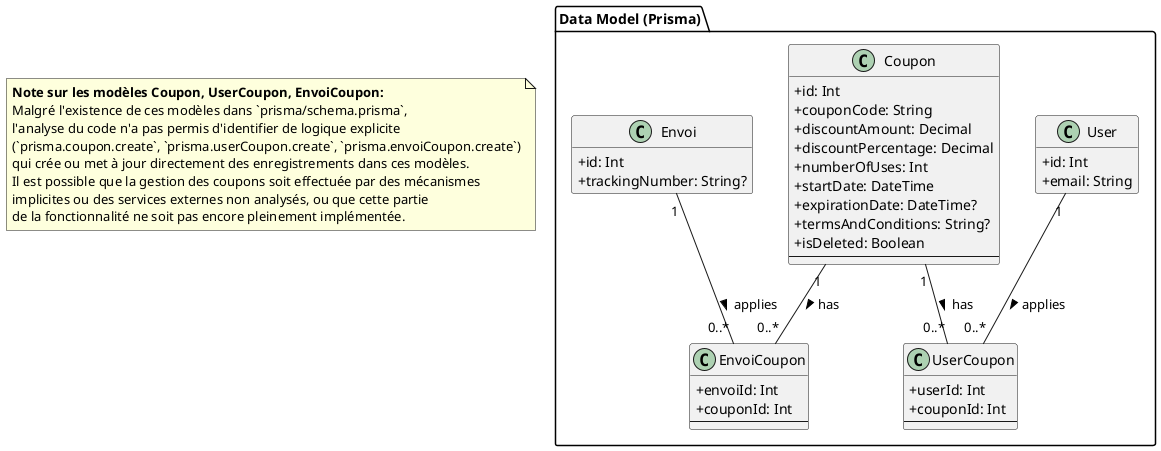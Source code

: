 @startuml
  ' Diagramme de Classe pour le domaine Coupons

  skinparam classAttributeIconSize 0
  hide empty members

  package "Data Model (Prisma)" {
      class Coupon {
          + id: Int
          + couponCode: String
          + discountAmount: Decimal
          + discountPercentage: Decimal
          + numberOfUses: Int
          + startDate: DateTime
          + expirationDate: DateTime?
          + termsAndConditions: String?
          + isDeleted: Boolean
          --
          ' Relations
          ' userCoupon: UserCoupon[]
          ' envoiCoupon: EnvoiCoupon[]
      }

      class UserCoupon {
          + userId: Int
          + couponId: Int
          --
          ' Relations
          ' user: User
          ' coupon: Coupon
      }

      class EnvoiCoupon {
          + envoiId: Int
          + couponId: Int
          --
          ' Relations
          ' envoi: Envoi
          ' coupon: Coupon
      }

      class User {
          + id: Int
          + email: String
          ' ... other attributes
      }

      class Envoi {
          + id: Int
          + trackingNumber: String?
          ' ... other attributes
      }
  }

  ' Relationships
  Coupon "1" -- "0..*" UserCoupon : has >
  Coupon "1" -- "0..*" EnvoiCoupon : has >
  User "1" -- "0..*" UserCoupon : applies >
  Envoi "1" -- "0..*" EnvoiCoupon : applies >

  note as N1
    **Note sur les modèles Coupon, UserCoupon, EnvoiCoupon:**
    Malgré l'existence de ces modèles dans `prisma/schema.prisma`,
    l'analyse du code n'a pas permis d'identifier de logique explicite
    (`prisma.coupon.create`, `prisma.userCoupon.create`, `prisma.envoiCoupon.create`)
    qui crée ou met à jour directement des enregistrements dans ces modèles.
    Il est possible que la gestion des coupons soit effectuée par des mécanismes
    implicites ou des services externes non analysés, ou que cette partie
    de la fonctionnalité ne soit pas encore pleinement implémentée.
  end note

  @enduml
